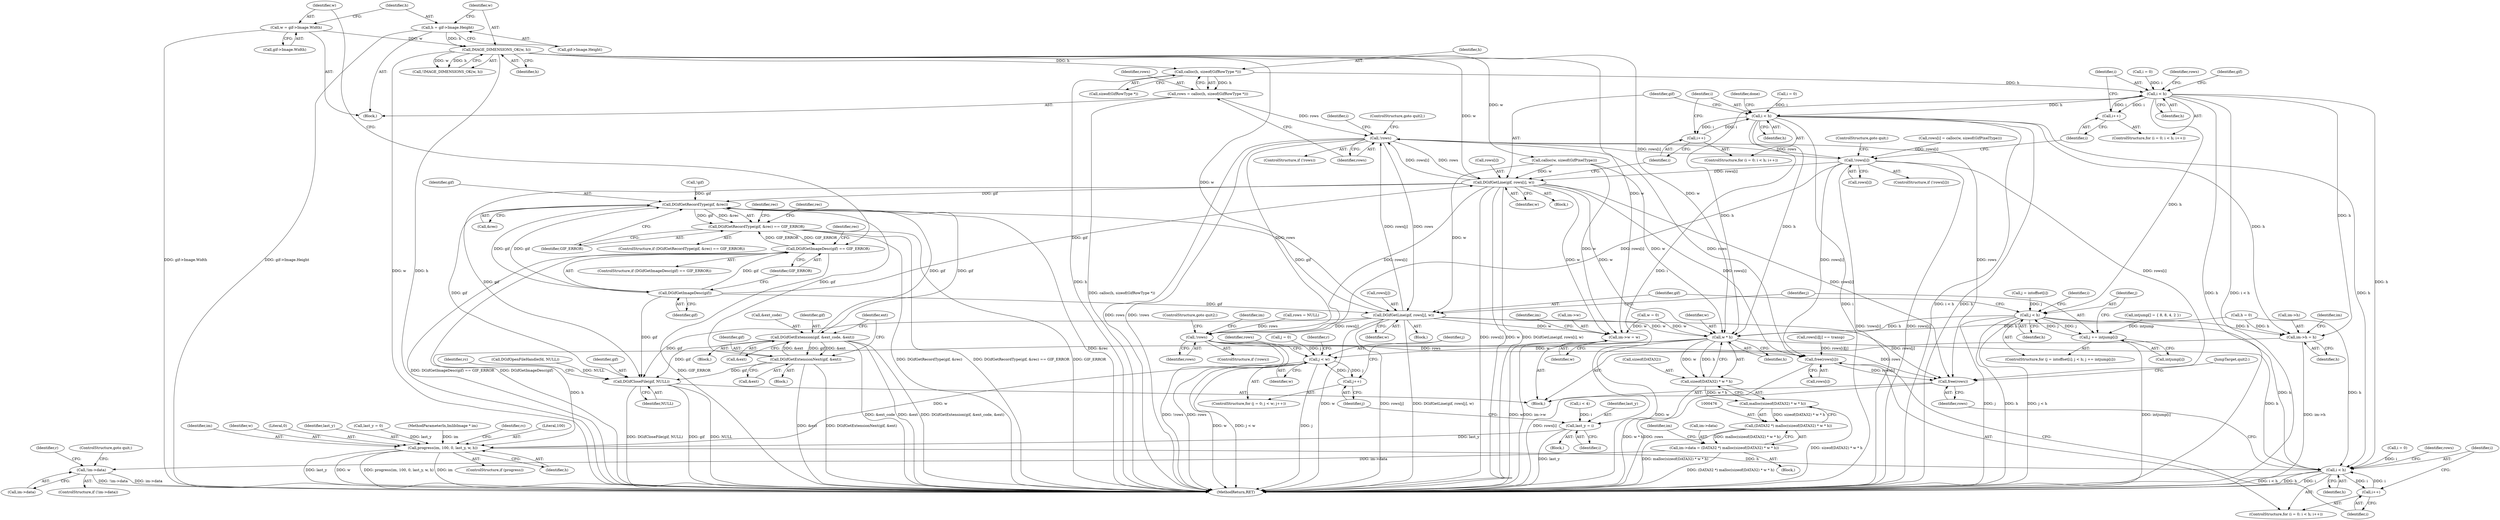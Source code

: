 digraph "0_enlightment_37a96801663b7b4cd3fbe56cc0eb8b6a17e766a8@API" {
"1000255" [label="(Call,calloc(h, sizeof(GifRowType *)))"];
"1000249" [label="(Call,IMAGE_DIMENSIONS_OK(w, h))"];
"1000233" [label="(Call,w = gif->Image.Width)"];
"1000240" [label="(Call,h = gif->Image.Height)"];
"1000253" [label="(Call,rows = calloc(h, sizeof(GifRowType *)))"];
"1000260" [label="(Call,!rows)"];
"1000282" [label="(Call,!rows[i])"];
"1000337" [label="(Call,DGifGetLine(gif, rows[i], w))"];
"1000206" [label="(Call,DGifGetRecordType(gif, &rec))"];
"1000205" [label="(Call,DGifGetRecordType(gif, &rec) == GIF_ERROR)"];
"1000224" [label="(Call,DGifGetImageDesc(gif) == GIF_ERROR)"];
"1000225" [label="(Call,DGifGetImageDesc(gif))"];
"1000319" [label="(Call,DGifGetLine(gif, rows[j], w))"];
"1000416" [label="(Call,!rows)"];
"1000761" [label="(Call,free(rows[i]))"];
"1000765" [label="(Call,free(rows))"];
"1000420" [label="(Call,im->w = w)"];
"1000481" [label="(Call,w * h)"];
"1000478" [label="(Call,sizeof(DATA32) * w * h)"];
"1000477" [label="(Call,malloc(sizeof(DATA32) * w * h))"];
"1000475" [label="(Call,(DATA32 *) malloc(sizeof(DATA32) * w * h))"];
"1000471" [label="(Call,im->data = (DATA32 *) malloc(sizeof(DATA32) * w * h))"];
"1000485" [label="(Call,!im->data)"];
"1000553" [label="(Call,j < w)"];
"1000556" [label="(Call,j++)"];
"1000741" [label="(Call,progress(im, 100, 0, last_y, w, h))"];
"1000756" [label="(Call,i < h)"];
"1000759" [label="(Call,i++)"];
"1000768" [label="(Call,DGifCloseFile(gif, NULL))"];
"1000357" [label="(Call,DGifGetExtension(gif, &ext_code, &ext))"];
"1000391" [label="(Call,DGifGetExtensionNext(gif, &ext))"];
"1000267" [label="(Call,i < h)"];
"1000270" [label="(Call,i++)"];
"1000310" [label="(Call,j < h)"];
"1000313" [label="(Call,j += intjump[i])"];
"1000425" [label="(Call,im->h = h)"];
"1000331" [label="(Call,i < h)"];
"1000334" [label="(Call,i++)"];
"1000692" [label="(Call,last_y = i)"];
"1000281" [label="(ControlStructure,if (!rows[i]))"];
"1000484" [label="(ControlStructure,if (!im->data))"];
"1000334" [label="(Call,i++)"];
"1000249" [label="(Call,IMAGE_DIMENSIONS_OK(w, h))"];
"1000767" [label="(JumpTarget,quit2:)"];
"1000449" [label="(Block,)"];
"1000697" [label="(Identifier,r)"];
"1000282" [label="(Call,!rows[i])"];
"1000481" [label="(Call,w * h)"];
"1000314" [label="(Identifier,j)"];
"1000235" [label="(Call,gif->Image.Width)"];
"1000549" [label="(ControlStructure,for (j = 0; j < w; j++))"];
"1000692" [label="(Call,last_y = i)"];
"1000251" [label="(Identifier,h)"];
"1000765" [label="(Call,free(rows))"];
"1000267" [label="(Call,i < h)"];
"1000472" [label="(Call,im->data)"];
"1000422" [label="(Identifier,im)"];
"1000756" [label="(Call,i < h)"];
"1000478" [label="(Call,sizeof(DATA32) * w * h)"];
"1000759" [label="(Call,i++)"];
"1000192" [label="(Call,!gif)"];
"1000257" [label="(Call,sizeof(GifRowType *))"];
"1000351" [label="(Block,)"];
"1000471" [label="(Call,im->data = (DATA32 *) malloc(sizeof(DATA32) * w * h))"];
"1000331" [label="(Call,i < h)"];
"1000342" [label="(Identifier,w)"];
"1000486" [label="(Call,im->data)"];
"1000746" [label="(Identifier,w)"];
"1000364" [label="(Identifier,ext)"];
"1000427" [label="(Identifier,im)"];
"1000560" [label="(Call,rows[i][j] == transp)"];
"1000241" [label="(Identifier,h)"];
"1000318" [label="(Block,)"];
"1000328" [label="(Call,i = 0)"];
"1000393" [label="(Call,&ext)"];
"1000392" [label="(Identifier,gif)"];
"1000114" [label="(Block,)"];
"1000277" [label="(Call,calloc(w, sizeof(GifPixelType)))"];
"1000335" [label="(Identifier,i)"];
"1000302" [label="(Identifier,i)"];
"1000477" [label="(Call,malloc(sizeof(DATA32) * w * h))"];
"1000213" [label="(Identifier,rec)"];
"1000210" [label="(Identifier,GIF_ERROR)"];
"1000762" [label="(Call,rows[i])"];
"1000424" [label="(Identifier,w)"];
"1000760" [label="(Identifier,i)"];
"1000226" [label="(Identifier,gif)"];
"1000391" [label="(Call,DGifGetExtensionNext(gif, &ext))"];
"1000259" [label="(ControlStructure,if (!rows))"];
"1000320" [label="(Identifier,gif)"];
"1000555" [label="(Identifier,w)"];
"1000770" [label="(Identifier,NULL)"];
"1000344" [label="(Identifier,done)"];
"1000417" [label="(Identifier,rows)"];
"1000242" [label="(Call,gif->Image.Height)"];
"1000265" [label="(Identifier,i)"];
"1000744" [label="(Literal,0)"];
"1000261" [label="(Identifier,rows)"];
"1000312" [label="(Identifier,h)"];
"1000135" [label="(Call,w = 0)"];
"1000772" [label="(Identifier,rc)"];
"1000558" [label="(Block,)"];
"1000233" [label="(Call,w = gif->Image.Width)"];
"1000275" [label="(Identifier,rows)"];
"1000240" [label="(Call,h = gif->Image.Height)"];
"1000222" [label="(Block,)"];
"1000415" [label="(ControlStructure,if (!rows))"];
"1000260" [label="(Call,!rows)"];
"1000475" [label="(Call,(DATA32 *) malloc(sizeof(DATA32) * w * h))"];
"1000745" [label="(Identifier,last_y)"];
"1000557" [label="(Identifier,j)"];
"1000298" [label="(Call,i < 4)"];
"1000305" [label="(Call,j = intoffset[i])"];
"1000768" [label="(Call,DGifCloseFile(gif, NULL))"];
"1000152" [label="(Call,last_y = 0)"];
"1000207" [label="(Identifier,gif)"];
"1000324" [label="(Identifier,w)"];
"1000489" [label="(ControlStructure,goto quit;)"];
"1000263" [label="(ControlStructure,for (i = 0; i < h; i++))"];
"1000739" [label="(ControlStructure,if (progress))"];
"1000204" [label="(ControlStructure,if (DGifGetRecordType(gif, &rec) == GIF_ERROR))"];
"1000757" [label="(Identifier,i)"];
"1000234" [label="(Identifier,w)"];
"1000269" [label="(Identifier,h)"];
"1000255" [label="(Call,calloc(h, sizeof(GifRowType *)))"];
"1000256" [label="(Identifier,h)"];
"1000188" [label="(Call,DGifOpenFileHandle(fd, NULL))"];
"1000250" [label="(Identifier,w)"];
"1000416" [label="(Call,!rows)"];
"1000550" [label="(Call,j = 0)"];
"1000262" [label="(ControlStructure,goto quit2;)"];
"1000426" [label="(Call,im->h)"];
"1000337" [label="(Call,DGifGetLine(gif, rows[i], w))"];
"1000483" [label="(Identifier,h)"];
"1000336" [label="(Block,)"];
"1000365" [label="(Block,)"];
"1000327" [label="(ControlStructure,for (i = 0; i < h; i++))"];
"1000694" [label="(Identifier,i)"];
"1000563" [label="(Identifier,rows)"];
"1000283" [label="(Call,rows[i])"];
"1000119" [label="(Call,intjump[] = { 8, 8, 4, 2 })"];
"1000268" [label="(Identifier,i)"];
"1000554" [label="(Identifier,j)"];
"1000315" [label="(Call,intjump[i])"];
"1000553" [label="(Call,j < w)"];
"1000110" [label="(MethodParameterIn,ImlibImage * im)"];
"1000253" [label="(Call,rows = calloc(h, sizeof(GifRowType *)))"];
"1000270" [label="(Call,i++)"];
"1000223" [label="(ControlStructure,if (DGifGetImageDesc(gif) == GIF_ERROR))"];
"1000421" [label="(Call,im->w)"];
"1000206" [label="(Call,DGifGetRecordType(gif, &rec))"];
"1000254" [label="(Identifier,rows)"];
"1000741" [label="(Call,progress(im, 100, 0, last_y, w, h))"];
"1000311" [label="(Identifier,j)"];
"1000493" [label="(Identifier,r)"];
"1000357" [label="(Call,DGifGetExtension(gif, &ext_code, &ext))"];
"1000310" [label="(Call,j < h)"];
"1000425" [label="(Call,im->h = h)"];
"1000339" [label="(Call,rows[i])"];
"1000479" [label="(Call,sizeof(DATA32))"];
"1000758" [label="(Identifier,h)"];
"1000433" [label="(Identifier,im)"];
"1000225" [label="(Call,DGifGetImageDesc(gif))"];
"1000766" [label="(Identifier,rows)"];
"1000304" [label="(ControlStructure,for (j = intoffset[i]; j < h; j += intjump[i]))"];
"1000333" [label="(Identifier,h)"];
"1000248" [label="(Call,!IMAGE_DIMENSIONS_OK(w, h))"];
"1000286" [label="(ControlStructure,goto quit;)"];
"1000487" [label="(Identifier,im)"];
"1000338" [label="(Identifier,gif)"];
"1000693" [label="(Identifier,last_y)"];
"1000361" [label="(Call,&ext)"];
"1000556" [label="(Call,j++)"];
"1000321" [label="(Call,rows[j])"];
"1000273" [label="(Call,rows[i] = calloc(w, sizeof(GifPixelType)))"];
"1000227" [label="(Identifier,GIF_ERROR)"];
"1000752" [label="(ControlStructure,for (i = 0; i < h; i++))"];
"1000319" [label="(Call,DGifGetLine(gif, rows[j], w))"];
"1000769" [label="(Identifier,gif)"];
"1000359" [label="(Call,&ext_code)"];
"1000332" [label="(Identifier,i)"];
"1000749" [label="(Identifier,rc)"];
"1000160" [label="(Call,rows = NULL)"];
"1000290" [label="(Identifier,gif)"];
"1000230" [label="(Identifier,rec)"];
"1000485" [label="(Call,!im->data)"];
"1000313" [label="(Call,j += intjump[i])"];
"1000747" [label="(Identifier,h)"];
"1000429" [label="(Identifier,h)"];
"1000271" [label="(Identifier,i)"];
"1000763" [label="(Identifier,rows)"];
"1000743" [label="(Literal,100)"];
"1000753" [label="(Call,i = 0)"];
"1000139" [label="(Call,h = 0)"];
"1000420" [label="(Call,im->w = w)"];
"1000419" [label="(ControlStructure,goto quit2;)"];
"1000773" [label="(MethodReturn,RET)"];
"1000224" [label="(Call,DGifGetImageDesc(gif) == GIF_ERROR)"];
"1000482" [label="(Identifier,w)"];
"1000264" [label="(Call,i = 0)"];
"1000761" [label="(Call,free(rows[i]))"];
"1000208" [label="(Call,&rec)"];
"1000218" [label="(Identifier,rec)"];
"1000205" [label="(Call,DGifGetRecordType(gif, &rec) == GIF_ERROR)"];
"1000742" [label="(Identifier,im)"];
"1000358" [label="(Identifier,gif)"];
"1000255" -> "1000253"  [label="AST: "];
"1000255" -> "1000257"  [label="CFG: "];
"1000256" -> "1000255"  [label="AST: "];
"1000257" -> "1000255"  [label="AST: "];
"1000253" -> "1000255"  [label="CFG: "];
"1000255" -> "1000773"  [label="DDG: h"];
"1000255" -> "1000253"  [label="DDG: h"];
"1000249" -> "1000255"  [label="DDG: h"];
"1000255" -> "1000267"  [label="DDG: h"];
"1000249" -> "1000248"  [label="AST: "];
"1000249" -> "1000251"  [label="CFG: "];
"1000250" -> "1000249"  [label="AST: "];
"1000251" -> "1000249"  [label="AST: "];
"1000248" -> "1000249"  [label="CFG: "];
"1000249" -> "1000773"  [label="DDG: h"];
"1000249" -> "1000773"  [label="DDG: w"];
"1000249" -> "1000248"  [label="DDG: w"];
"1000249" -> "1000248"  [label="DDG: h"];
"1000233" -> "1000249"  [label="DDG: w"];
"1000240" -> "1000249"  [label="DDG: h"];
"1000249" -> "1000277"  [label="DDG: w"];
"1000249" -> "1000319"  [label="DDG: w"];
"1000249" -> "1000337"  [label="DDG: w"];
"1000249" -> "1000420"  [label="DDG: w"];
"1000249" -> "1000481"  [label="DDG: w"];
"1000233" -> "1000222"  [label="AST: "];
"1000233" -> "1000235"  [label="CFG: "];
"1000234" -> "1000233"  [label="AST: "];
"1000235" -> "1000233"  [label="AST: "];
"1000241" -> "1000233"  [label="CFG: "];
"1000233" -> "1000773"  [label="DDG: gif->Image.Width"];
"1000240" -> "1000222"  [label="AST: "];
"1000240" -> "1000242"  [label="CFG: "];
"1000241" -> "1000240"  [label="AST: "];
"1000242" -> "1000240"  [label="AST: "];
"1000250" -> "1000240"  [label="CFG: "];
"1000240" -> "1000773"  [label="DDG: gif->Image.Height"];
"1000253" -> "1000222"  [label="AST: "];
"1000254" -> "1000253"  [label="AST: "];
"1000261" -> "1000253"  [label="CFG: "];
"1000253" -> "1000773"  [label="DDG: calloc(h, sizeof(GifRowType *))"];
"1000253" -> "1000260"  [label="DDG: rows"];
"1000260" -> "1000259"  [label="AST: "];
"1000260" -> "1000261"  [label="CFG: "];
"1000261" -> "1000260"  [label="AST: "];
"1000262" -> "1000260"  [label="CFG: "];
"1000265" -> "1000260"  [label="CFG: "];
"1000260" -> "1000773"  [label="DDG: !rows"];
"1000260" -> "1000773"  [label="DDG: rows"];
"1000337" -> "1000260"  [label="DDG: rows[i]"];
"1000319" -> "1000260"  [label="DDG: rows[j]"];
"1000282" -> "1000260"  [label="DDG: rows[i]"];
"1000260" -> "1000282"  [label="DDG: rows"];
"1000260" -> "1000319"  [label="DDG: rows"];
"1000260" -> "1000337"  [label="DDG: rows"];
"1000260" -> "1000416"  [label="DDG: rows"];
"1000260" -> "1000761"  [label="DDG: rows"];
"1000260" -> "1000765"  [label="DDG: rows"];
"1000282" -> "1000281"  [label="AST: "];
"1000282" -> "1000283"  [label="CFG: "];
"1000283" -> "1000282"  [label="AST: "];
"1000286" -> "1000282"  [label="CFG: "];
"1000271" -> "1000282"  [label="CFG: "];
"1000282" -> "1000773"  [label="DDG: !rows[i]"];
"1000282" -> "1000773"  [label="DDG: rows[i]"];
"1000273" -> "1000282"  [label="DDG: rows[i]"];
"1000282" -> "1000337"  [label="DDG: rows[i]"];
"1000282" -> "1000416"  [label="DDG: rows[i]"];
"1000282" -> "1000761"  [label="DDG: rows[i]"];
"1000282" -> "1000765"  [label="DDG: rows[i]"];
"1000337" -> "1000336"  [label="AST: "];
"1000337" -> "1000342"  [label="CFG: "];
"1000338" -> "1000337"  [label="AST: "];
"1000339" -> "1000337"  [label="AST: "];
"1000342" -> "1000337"  [label="AST: "];
"1000335" -> "1000337"  [label="CFG: "];
"1000337" -> "1000773"  [label="DDG: rows[i]"];
"1000337" -> "1000773"  [label="DDG: w"];
"1000337" -> "1000773"  [label="DDG: DGifGetLine(gif, rows[i], w)"];
"1000337" -> "1000206"  [label="DDG: gif"];
"1000225" -> "1000337"  [label="DDG: gif"];
"1000277" -> "1000337"  [label="DDG: w"];
"1000337" -> "1000416"  [label="DDG: rows[i]"];
"1000337" -> "1000420"  [label="DDG: w"];
"1000337" -> "1000481"  [label="DDG: w"];
"1000337" -> "1000761"  [label="DDG: rows[i]"];
"1000337" -> "1000765"  [label="DDG: rows[i]"];
"1000337" -> "1000768"  [label="DDG: gif"];
"1000206" -> "1000205"  [label="AST: "];
"1000206" -> "1000208"  [label="CFG: "];
"1000207" -> "1000206"  [label="AST: "];
"1000208" -> "1000206"  [label="AST: "];
"1000210" -> "1000206"  [label="CFG: "];
"1000206" -> "1000773"  [label="DDG: &rec"];
"1000206" -> "1000205"  [label="DDG: gif"];
"1000206" -> "1000205"  [label="DDG: &rec"];
"1000391" -> "1000206"  [label="DDG: gif"];
"1000225" -> "1000206"  [label="DDG: gif"];
"1000192" -> "1000206"  [label="DDG: gif"];
"1000319" -> "1000206"  [label="DDG: gif"];
"1000357" -> "1000206"  [label="DDG: gif"];
"1000206" -> "1000225"  [label="DDG: gif"];
"1000206" -> "1000357"  [label="DDG: gif"];
"1000206" -> "1000768"  [label="DDG: gif"];
"1000205" -> "1000204"  [label="AST: "];
"1000205" -> "1000210"  [label="CFG: "];
"1000210" -> "1000205"  [label="AST: "];
"1000213" -> "1000205"  [label="CFG: "];
"1000218" -> "1000205"  [label="CFG: "];
"1000205" -> "1000773"  [label="DDG: GIF_ERROR"];
"1000205" -> "1000773"  [label="DDG: DGifGetRecordType(gif, &rec)"];
"1000205" -> "1000773"  [label="DDG: DGifGetRecordType(gif, &rec) == GIF_ERROR"];
"1000224" -> "1000205"  [label="DDG: GIF_ERROR"];
"1000205" -> "1000224"  [label="DDG: GIF_ERROR"];
"1000224" -> "1000223"  [label="AST: "];
"1000224" -> "1000227"  [label="CFG: "];
"1000225" -> "1000224"  [label="AST: "];
"1000227" -> "1000224"  [label="AST: "];
"1000230" -> "1000224"  [label="CFG: "];
"1000234" -> "1000224"  [label="CFG: "];
"1000224" -> "1000773"  [label="DDG: DGifGetImageDesc(gif)"];
"1000224" -> "1000773"  [label="DDG: GIF_ERROR"];
"1000224" -> "1000773"  [label="DDG: DGifGetImageDesc(gif) == GIF_ERROR"];
"1000225" -> "1000224"  [label="DDG: gif"];
"1000225" -> "1000226"  [label="CFG: "];
"1000226" -> "1000225"  [label="AST: "];
"1000227" -> "1000225"  [label="CFG: "];
"1000225" -> "1000319"  [label="DDG: gif"];
"1000225" -> "1000768"  [label="DDG: gif"];
"1000319" -> "1000318"  [label="AST: "];
"1000319" -> "1000324"  [label="CFG: "];
"1000320" -> "1000319"  [label="AST: "];
"1000321" -> "1000319"  [label="AST: "];
"1000324" -> "1000319"  [label="AST: "];
"1000314" -> "1000319"  [label="CFG: "];
"1000319" -> "1000773"  [label="DDG: DGifGetLine(gif, rows[j], w)"];
"1000319" -> "1000773"  [label="DDG: w"];
"1000319" -> "1000773"  [label="DDG: rows[j]"];
"1000277" -> "1000319"  [label="DDG: w"];
"1000319" -> "1000416"  [label="DDG: rows[j]"];
"1000319" -> "1000420"  [label="DDG: w"];
"1000319" -> "1000481"  [label="DDG: w"];
"1000319" -> "1000765"  [label="DDG: rows[j]"];
"1000319" -> "1000768"  [label="DDG: gif"];
"1000416" -> "1000415"  [label="AST: "];
"1000416" -> "1000417"  [label="CFG: "];
"1000417" -> "1000416"  [label="AST: "];
"1000419" -> "1000416"  [label="CFG: "];
"1000422" -> "1000416"  [label="CFG: "];
"1000416" -> "1000773"  [label="DDG: !rows"];
"1000416" -> "1000773"  [label="DDG: rows"];
"1000160" -> "1000416"  [label="DDG: rows"];
"1000416" -> "1000761"  [label="DDG: rows"];
"1000416" -> "1000765"  [label="DDG: rows"];
"1000761" -> "1000752"  [label="AST: "];
"1000761" -> "1000762"  [label="CFG: "];
"1000762" -> "1000761"  [label="AST: "];
"1000760" -> "1000761"  [label="CFG: "];
"1000761" -> "1000773"  [label="DDG: rows[i]"];
"1000560" -> "1000761"  [label="DDG: rows[i][j]"];
"1000761" -> "1000765"  [label="DDG: rows[i]"];
"1000765" -> "1000114"  [label="AST: "];
"1000765" -> "1000766"  [label="CFG: "];
"1000766" -> "1000765"  [label="AST: "];
"1000767" -> "1000765"  [label="CFG: "];
"1000765" -> "1000773"  [label="DDG: rows"];
"1000420" -> "1000114"  [label="AST: "];
"1000420" -> "1000424"  [label="CFG: "];
"1000421" -> "1000420"  [label="AST: "];
"1000424" -> "1000420"  [label="AST: "];
"1000427" -> "1000420"  [label="CFG: "];
"1000420" -> "1000773"  [label="DDG: w"];
"1000420" -> "1000773"  [label="DDG: im->w"];
"1000135" -> "1000420"  [label="DDG: w"];
"1000277" -> "1000420"  [label="DDG: w"];
"1000481" -> "1000478"  [label="AST: "];
"1000481" -> "1000483"  [label="CFG: "];
"1000482" -> "1000481"  [label="AST: "];
"1000483" -> "1000481"  [label="AST: "];
"1000478" -> "1000481"  [label="CFG: "];
"1000481" -> "1000773"  [label="DDG: w"];
"1000481" -> "1000478"  [label="DDG: w"];
"1000481" -> "1000478"  [label="DDG: h"];
"1000135" -> "1000481"  [label="DDG: w"];
"1000277" -> "1000481"  [label="DDG: w"];
"1000310" -> "1000481"  [label="DDG: h"];
"1000331" -> "1000481"  [label="DDG: h"];
"1000267" -> "1000481"  [label="DDG: h"];
"1000139" -> "1000481"  [label="DDG: h"];
"1000481" -> "1000553"  [label="DDG: w"];
"1000481" -> "1000741"  [label="DDG: h"];
"1000481" -> "1000756"  [label="DDG: h"];
"1000478" -> "1000477"  [label="AST: "];
"1000479" -> "1000478"  [label="AST: "];
"1000477" -> "1000478"  [label="CFG: "];
"1000478" -> "1000773"  [label="DDG: w * h"];
"1000478" -> "1000477"  [label="DDG: w * h"];
"1000477" -> "1000475"  [label="AST: "];
"1000475" -> "1000477"  [label="CFG: "];
"1000477" -> "1000773"  [label="DDG: sizeof(DATA32) * w * h"];
"1000477" -> "1000475"  [label="DDG: sizeof(DATA32) * w * h"];
"1000475" -> "1000471"  [label="AST: "];
"1000476" -> "1000475"  [label="AST: "];
"1000471" -> "1000475"  [label="CFG: "];
"1000475" -> "1000773"  [label="DDG: malloc(sizeof(DATA32) * w * h)"];
"1000475" -> "1000471"  [label="DDG: malloc(sizeof(DATA32) * w * h)"];
"1000471" -> "1000449"  [label="AST: "];
"1000472" -> "1000471"  [label="AST: "];
"1000487" -> "1000471"  [label="CFG: "];
"1000471" -> "1000773"  [label="DDG: (DATA32 *) malloc(sizeof(DATA32) * w * h)"];
"1000471" -> "1000485"  [label="DDG: im->data"];
"1000485" -> "1000484"  [label="AST: "];
"1000485" -> "1000486"  [label="CFG: "];
"1000486" -> "1000485"  [label="AST: "];
"1000489" -> "1000485"  [label="CFG: "];
"1000493" -> "1000485"  [label="CFG: "];
"1000485" -> "1000773"  [label="DDG: im->data"];
"1000485" -> "1000773"  [label="DDG: !im->data"];
"1000553" -> "1000549"  [label="AST: "];
"1000553" -> "1000555"  [label="CFG: "];
"1000554" -> "1000553"  [label="AST: "];
"1000555" -> "1000553"  [label="AST: "];
"1000563" -> "1000553"  [label="CFG: "];
"1000697" -> "1000553"  [label="CFG: "];
"1000553" -> "1000773"  [label="DDG: j < w"];
"1000553" -> "1000773"  [label="DDG: j"];
"1000553" -> "1000773"  [label="DDG: w"];
"1000556" -> "1000553"  [label="DDG: j"];
"1000550" -> "1000553"  [label="DDG: j"];
"1000553" -> "1000556"  [label="DDG: j"];
"1000553" -> "1000741"  [label="DDG: w"];
"1000556" -> "1000549"  [label="AST: "];
"1000556" -> "1000557"  [label="CFG: "];
"1000557" -> "1000556"  [label="AST: "];
"1000554" -> "1000556"  [label="CFG: "];
"1000741" -> "1000739"  [label="AST: "];
"1000741" -> "1000747"  [label="CFG: "];
"1000742" -> "1000741"  [label="AST: "];
"1000743" -> "1000741"  [label="AST: "];
"1000744" -> "1000741"  [label="AST: "];
"1000745" -> "1000741"  [label="AST: "];
"1000746" -> "1000741"  [label="AST: "];
"1000747" -> "1000741"  [label="AST: "];
"1000749" -> "1000741"  [label="CFG: "];
"1000741" -> "1000773"  [label="DDG: im"];
"1000741" -> "1000773"  [label="DDG: last_y"];
"1000741" -> "1000773"  [label="DDG: w"];
"1000741" -> "1000773"  [label="DDG: progress(im, 100, 0, last_y, w, h)"];
"1000110" -> "1000741"  [label="DDG: im"];
"1000692" -> "1000741"  [label="DDG: last_y"];
"1000152" -> "1000741"  [label="DDG: last_y"];
"1000741" -> "1000756"  [label="DDG: h"];
"1000756" -> "1000752"  [label="AST: "];
"1000756" -> "1000758"  [label="CFG: "];
"1000757" -> "1000756"  [label="AST: "];
"1000758" -> "1000756"  [label="AST: "];
"1000763" -> "1000756"  [label="CFG: "];
"1000766" -> "1000756"  [label="CFG: "];
"1000756" -> "1000773"  [label="DDG: i"];
"1000756" -> "1000773"  [label="DDG: h"];
"1000756" -> "1000773"  [label="DDG: i < h"];
"1000753" -> "1000756"  [label="DDG: i"];
"1000759" -> "1000756"  [label="DDG: i"];
"1000267" -> "1000756"  [label="DDG: h"];
"1000310" -> "1000756"  [label="DDG: h"];
"1000331" -> "1000756"  [label="DDG: h"];
"1000139" -> "1000756"  [label="DDG: h"];
"1000756" -> "1000759"  [label="DDG: i"];
"1000759" -> "1000752"  [label="AST: "];
"1000759" -> "1000760"  [label="CFG: "];
"1000760" -> "1000759"  [label="AST: "];
"1000757" -> "1000759"  [label="CFG: "];
"1000768" -> "1000114"  [label="AST: "];
"1000768" -> "1000770"  [label="CFG: "];
"1000769" -> "1000768"  [label="AST: "];
"1000770" -> "1000768"  [label="AST: "];
"1000772" -> "1000768"  [label="CFG: "];
"1000768" -> "1000773"  [label="DDG: gif"];
"1000768" -> "1000773"  [label="DDG: NULL"];
"1000768" -> "1000773"  [label="DDG: DGifCloseFile(gif, NULL)"];
"1000391" -> "1000768"  [label="DDG: gif"];
"1000357" -> "1000768"  [label="DDG: gif"];
"1000188" -> "1000768"  [label="DDG: NULL"];
"1000357" -> "1000351"  [label="AST: "];
"1000357" -> "1000361"  [label="CFG: "];
"1000358" -> "1000357"  [label="AST: "];
"1000359" -> "1000357"  [label="AST: "];
"1000361" -> "1000357"  [label="AST: "];
"1000364" -> "1000357"  [label="CFG: "];
"1000357" -> "1000773"  [label="DDG: &ext"];
"1000357" -> "1000773"  [label="DDG: DGifGetExtension(gif, &ext_code, &ext)"];
"1000357" -> "1000773"  [label="DDG: &ext_code"];
"1000391" -> "1000357"  [label="DDG: &ext"];
"1000357" -> "1000391"  [label="DDG: gif"];
"1000357" -> "1000391"  [label="DDG: &ext"];
"1000391" -> "1000365"  [label="AST: "];
"1000391" -> "1000393"  [label="CFG: "];
"1000392" -> "1000391"  [label="AST: "];
"1000393" -> "1000391"  [label="AST: "];
"1000364" -> "1000391"  [label="CFG: "];
"1000391" -> "1000773"  [label="DDG: &ext"];
"1000391" -> "1000773"  [label="DDG: DGifGetExtensionNext(gif, &ext)"];
"1000267" -> "1000263"  [label="AST: "];
"1000267" -> "1000269"  [label="CFG: "];
"1000268" -> "1000267"  [label="AST: "];
"1000269" -> "1000267"  [label="AST: "];
"1000275" -> "1000267"  [label="CFG: "];
"1000290" -> "1000267"  [label="CFG: "];
"1000267" -> "1000773"  [label="DDG: h"];
"1000267" -> "1000773"  [label="DDG: i < h"];
"1000264" -> "1000267"  [label="DDG: i"];
"1000270" -> "1000267"  [label="DDG: i"];
"1000267" -> "1000270"  [label="DDG: i"];
"1000267" -> "1000310"  [label="DDG: h"];
"1000267" -> "1000331"  [label="DDG: h"];
"1000267" -> "1000425"  [label="DDG: h"];
"1000270" -> "1000263"  [label="AST: "];
"1000270" -> "1000271"  [label="CFG: "];
"1000271" -> "1000270"  [label="AST: "];
"1000268" -> "1000270"  [label="CFG: "];
"1000310" -> "1000304"  [label="AST: "];
"1000310" -> "1000312"  [label="CFG: "];
"1000311" -> "1000310"  [label="AST: "];
"1000312" -> "1000310"  [label="AST: "];
"1000320" -> "1000310"  [label="CFG: "];
"1000302" -> "1000310"  [label="CFG: "];
"1000310" -> "1000773"  [label="DDG: j < h"];
"1000310" -> "1000773"  [label="DDG: h"];
"1000310" -> "1000773"  [label="DDG: j"];
"1000305" -> "1000310"  [label="DDG: j"];
"1000313" -> "1000310"  [label="DDG: j"];
"1000310" -> "1000313"  [label="DDG: j"];
"1000310" -> "1000425"  [label="DDG: h"];
"1000313" -> "1000304"  [label="AST: "];
"1000313" -> "1000315"  [label="CFG: "];
"1000314" -> "1000313"  [label="AST: "];
"1000315" -> "1000313"  [label="AST: "];
"1000311" -> "1000313"  [label="CFG: "];
"1000313" -> "1000773"  [label="DDG: intjump[i]"];
"1000119" -> "1000313"  [label="DDG: intjump"];
"1000425" -> "1000114"  [label="AST: "];
"1000425" -> "1000429"  [label="CFG: "];
"1000426" -> "1000425"  [label="AST: "];
"1000429" -> "1000425"  [label="AST: "];
"1000433" -> "1000425"  [label="CFG: "];
"1000425" -> "1000773"  [label="DDG: im->h"];
"1000331" -> "1000425"  [label="DDG: h"];
"1000139" -> "1000425"  [label="DDG: h"];
"1000331" -> "1000327"  [label="AST: "];
"1000331" -> "1000333"  [label="CFG: "];
"1000332" -> "1000331"  [label="AST: "];
"1000333" -> "1000331"  [label="AST: "];
"1000338" -> "1000331"  [label="CFG: "];
"1000344" -> "1000331"  [label="CFG: "];
"1000331" -> "1000773"  [label="DDG: i < h"];
"1000331" -> "1000773"  [label="DDG: h"];
"1000331" -> "1000773"  [label="DDG: i"];
"1000328" -> "1000331"  [label="DDG: i"];
"1000334" -> "1000331"  [label="DDG: i"];
"1000331" -> "1000334"  [label="DDG: i"];
"1000331" -> "1000692"  [label="DDG: i"];
"1000334" -> "1000327"  [label="AST: "];
"1000334" -> "1000335"  [label="CFG: "];
"1000335" -> "1000334"  [label="AST: "];
"1000332" -> "1000334"  [label="CFG: "];
"1000692" -> "1000558"  [label="AST: "];
"1000692" -> "1000694"  [label="CFG: "];
"1000693" -> "1000692"  [label="AST: "];
"1000694" -> "1000692"  [label="AST: "];
"1000557" -> "1000692"  [label="CFG: "];
"1000692" -> "1000773"  [label="DDG: last_y"];
"1000298" -> "1000692"  [label="DDG: i"];
}
